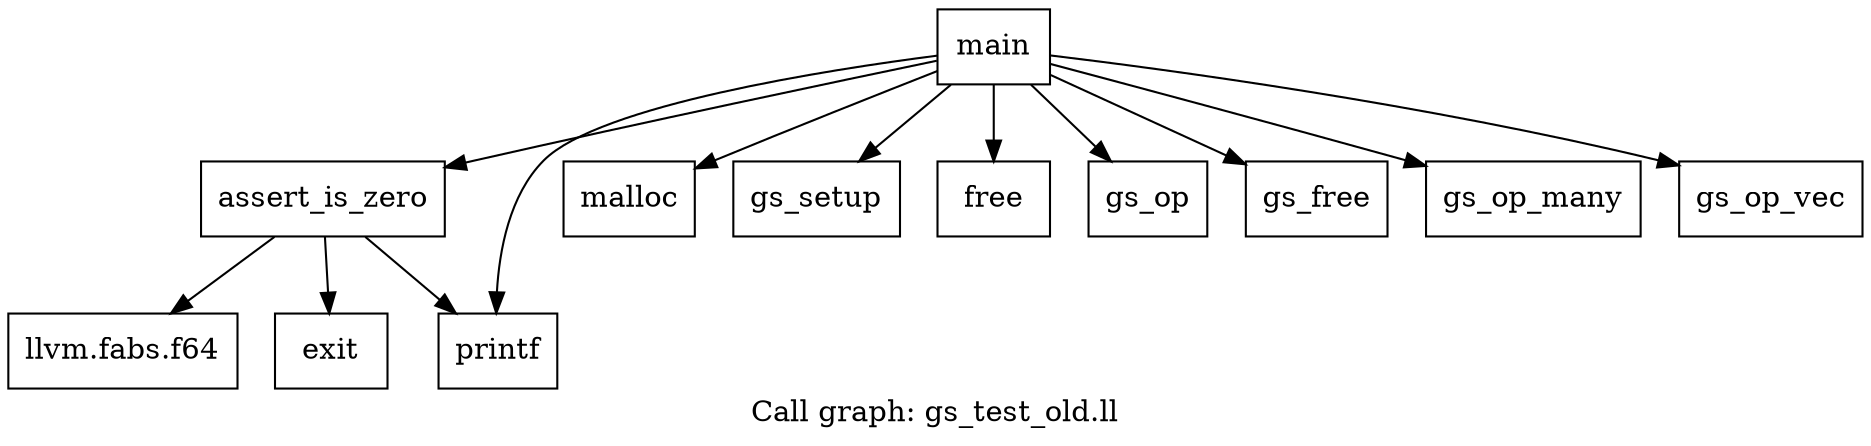 digraph "Call graph: gs_test_old.ll" {
	label="Call graph: gs_test_old.ll";

	Node0x5631b9e30020 [shape=record,label="{assert_is_zero}"];
	Node0x5631b9e30020 -> Node0x5631b9e193b0;
	Node0x5631b9e30020 -> Node0x5631b9e11cc0;
	Node0x5631b9e30020 -> Node0x5631b9e04ae0;
	Node0x5631b9e193b0 [shape=record,label="{llvm.fabs.f64}"];
	Node0x5631b9e11cc0 [shape=record,label="{printf}"];
	Node0x5631b9e04ae0 [shape=record,label="{exit}"];
	Node0x5631b9e08820 [shape=record,label="{main}"];
	Node0x5631b9e08820 -> Node0x5631b9e34110;
	Node0x5631b9e08820 -> Node0x5631b9e0d700;
	Node0x5631b9e08820 -> Node0x5631b9e0e920;
	Node0x5631b9e08820 -> Node0x5631b9e11cc0;
	Node0x5631b9e08820 -> Node0x5631b9e11310;
	Node0x5631b9e08820 -> Node0x5631b9e30020;
	Node0x5631b9e08820 -> Node0x5631b9e19d70;
	Node0x5631b9e08820 -> Node0x5631b9e13970;
	Node0x5631b9e08820 -> Node0x5631b9e12880;
	Node0x5631b9e34110 [shape=record,label="{malloc}"];
	Node0x5631b9e0d700 [shape=record,label="{gs_setup}"];
	Node0x5631b9e0e920 [shape=record,label="{free}"];
	Node0x5631b9e11310 [shape=record,label="{gs_op}"];
	Node0x5631b9e12880 [shape=record,label="{gs_op_vec}"];
	Node0x5631b9e19d70 [shape=record,label="{gs_free}"];
	Node0x5631b9e13970 [shape=record,label="{gs_op_many}"];
}
